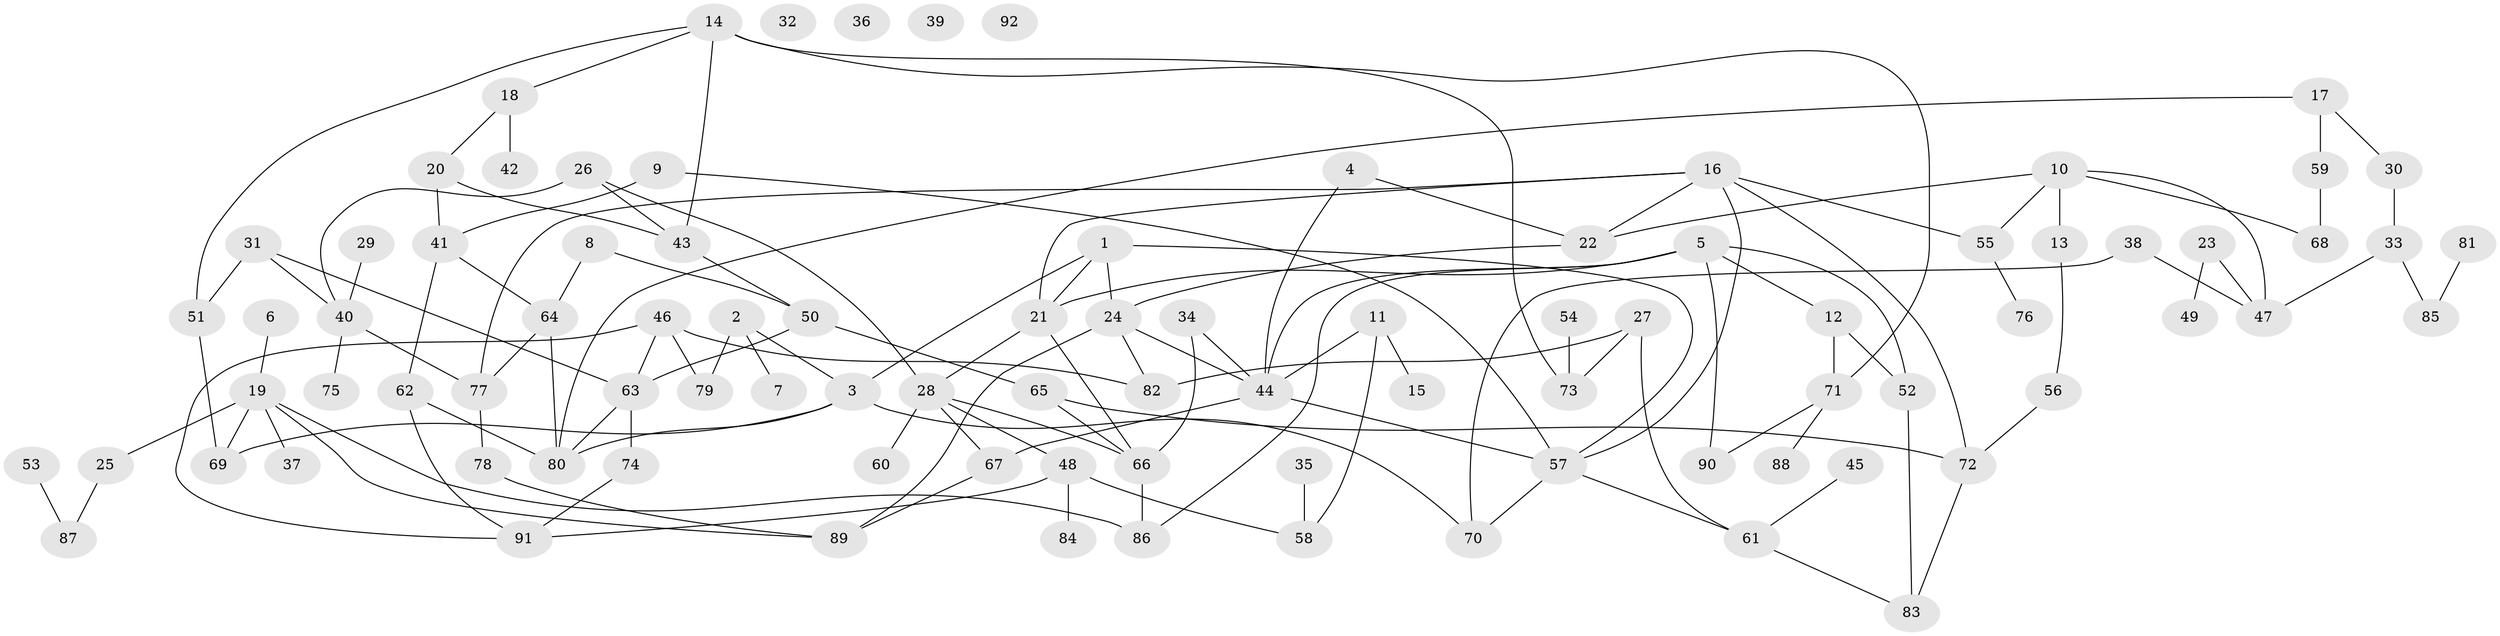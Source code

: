 // Generated by graph-tools (version 1.1) at 2025/00/03/09/25 03:00:54]
// undirected, 92 vertices, 132 edges
graph export_dot {
graph [start="1"]
  node [color=gray90,style=filled];
  1;
  2;
  3;
  4;
  5;
  6;
  7;
  8;
  9;
  10;
  11;
  12;
  13;
  14;
  15;
  16;
  17;
  18;
  19;
  20;
  21;
  22;
  23;
  24;
  25;
  26;
  27;
  28;
  29;
  30;
  31;
  32;
  33;
  34;
  35;
  36;
  37;
  38;
  39;
  40;
  41;
  42;
  43;
  44;
  45;
  46;
  47;
  48;
  49;
  50;
  51;
  52;
  53;
  54;
  55;
  56;
  57;
  58;
  59;
  60;
  61;
  62;
  63;
  64;
  65;
  66;
  67;
  68;
  69;
  70;
  71;
  72;
  73;
  74;
  75;
  76;
  77;
  78;
  79;
  80;
  81;
  82;
  83;
  84;
  85;
  86;
  87;
  88;
  89;
  90;
  91;
  92;
  1 -- 3;
  1 -- 21;
  1 -- 24;
  1 -- 57;
  2 -- 3;
  2 -- 7;
  2 -- 79;
  3 -- 69;
  3 -- 70;
  3 -- 80;
  4 -- 22;
  4 -- 44;
  5 -- 12;
  5 -- 21;
  5 -- 44;
  5 -- 52;
  5 -- 86;
  5 -- 90;
  6 -- 19;
  8 -- 50;
  8 -- 64;
  9 -- 41;
  9 -- 57;
  10 -- 13;
  10 -- 22;
  10 -- 47;
  10 -- 55;
  10 -- 68;
  11 -- 15;
  11 -- 44;
  11 -- 58;
  12 -- 52;
  12 -- 71;
  13 -- 56;
  14 -- 18;
  14 -- 43;
  14 -- 51;
  14 -- 71;
  14 -- 73;
  16 -- 21;
  16 -- 22;
  16 -- 55;
  16 -- 57;
  16 -- 72;
  16 -- 77;
  17 -- 30;
  17 -- 59;
  17 -- 80;
  18 -- 20;
  18 -- 42;
  19 -- 25;
  19 -- 37;
  19 -- 69;
  19 -- 86;
  19 -- 89;
  20 -- 41;
  20 -- 43;
  21 -- 28;
  21 -- 66;
  22 -- 24;
  23 -- 47;
  23 -- 49;
  24 -- 44;
  24 -- 82;
  24 -- 89;
  25 -- 87;
  26 -- 28;
  26 -- 40;
  26 -- 43;
  27 -- 61;
  27 -- 73;
  27 -- 82;
  28 -- 48;
  28 -- 60;
  28 -- 66;
  28 -- 67;
  29 -- 40;
  30 -- 33;
  31 -- 40;
  31 -- 51;
  31 -- 63;
  33 -- 47;
  33 -- 85;
  34 -- 44;
  34 -- 66;
  35 -- 58;
  38 -- 47;
  38 -- 70;
  40 -- 75;
  40 -- 77;
  41 -- 62;
  41 -- 64;
  43 -- 50;
  44 -- 57;
  44 -- 67;
  45 -- 61;
  46 -- 63;
  46 -- 79;
  46 -- 82;
  46 -- 91;
  48 -- 58;
  48 -- 84;
  48 -- 91;
  50 -- 63;
  50 -- 65;
  51 -- 69;
  52 -- 83;
  53 -- 87;
  54 -- 73;
  55 -- 76;
  56 -- 72;
  57 -- 61;
  57 -- 70;
  59 -- 68;
  61 -- 83;
  62 -- 80;
  62 -- 91;
  63 -- 74;
  63 -- 80;
  64 -- 77;
  64 -- 80;
  65 -- 66;
  65 -- 72;
  66 -- 86;
  67 -- 89;
  71 -- 88;
  71 -- 90;
  72 -- 83;
  74 -- 91;
  77 -- 78;
  78 -- 89;
  81 -- 85;
}
